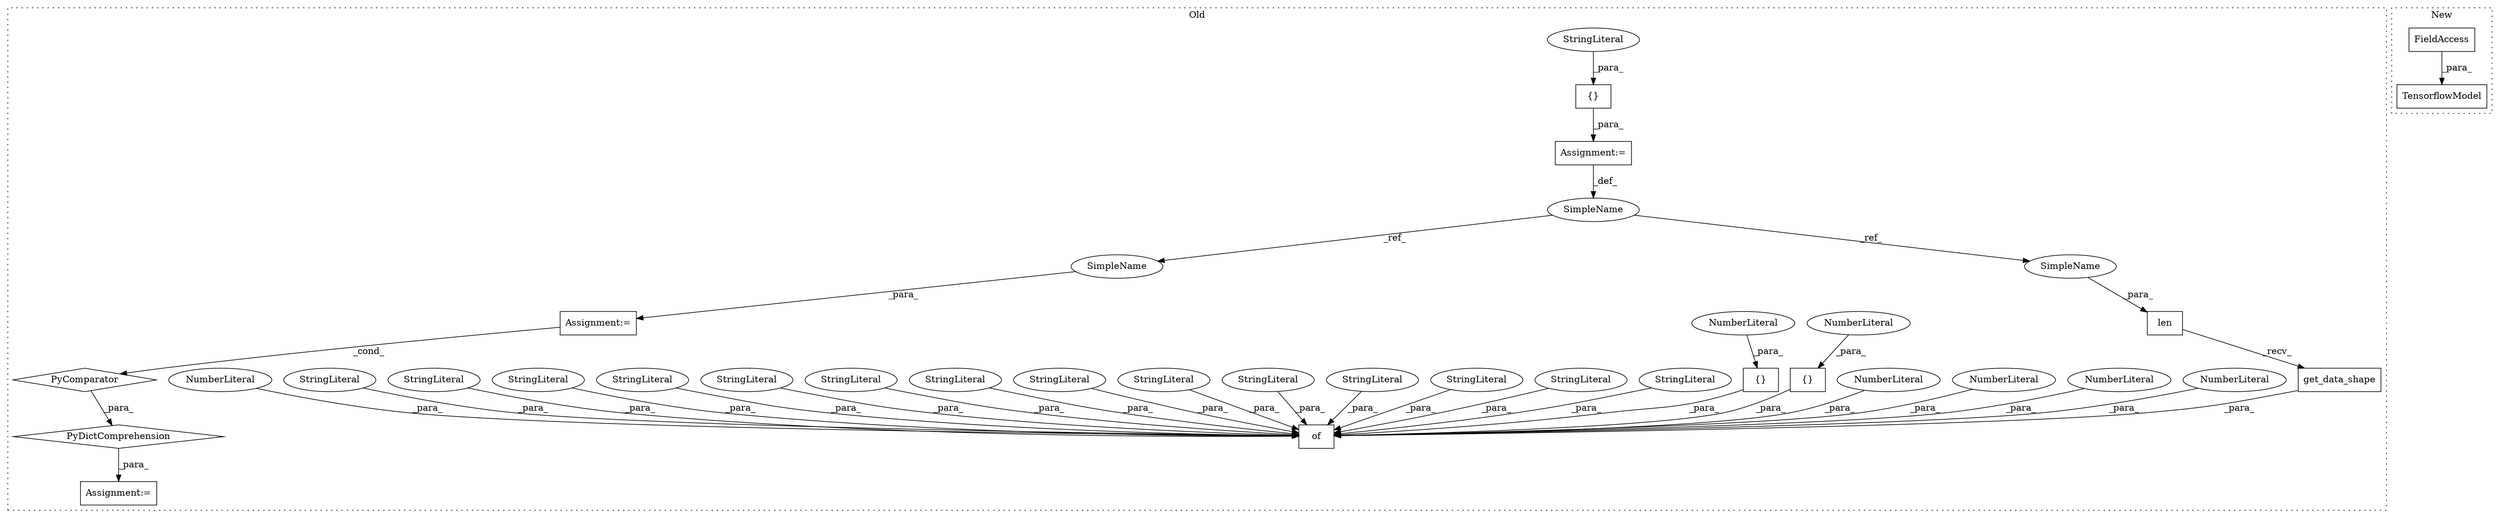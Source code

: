 digraph G {
subgraph cluster0 {
1 [label="of" a="32" s="19916,20269" l="3,1" shape="box"];
3 [label="NumberLiteral" a="34" s="20195" l="3" shape="ellipse"];
4 [label="NumberLiteral" a="34" s="19993" l="5" shape="ellipse"];
5 [label="NumberLiteral" a="34" s="20010" l="3" shape="ellipse"];
6 [label="NumberLiteral" a="34" s="20027" l="2" shape="ellipse"];
7 [label="{}" a="4" s="19942,19947" l="1,1" shape="box"];
8 [label="NumberLiteral" a="34" s="19943" l="4" shape="ellipse"];
9 [label="{}" a="4" s="20178,20182" l="1,1" shape="box"];
10 [label="NumberLiteral" a="34" s="20179" l="3" shape="ellipse"];
11 [label="StringLiteral" a="45" s="20083" l="14" shape="ellipse"];
12 [label="StringLiteral" a="45" s="20199" l="9" shape="ellipse"];
13 [label="StringLiteral" a="45" s="20059" l="13" shape="ellipse"];
14 [label="StringLiteral" a="45" s="20109" l="21" shape="ellipse"];
15 [label="StringLiteral" a="45" s="20213" l="11" shape="ellipse"];
16 [label="StringLiteral" a="45" s="20014" l="12" shape="ellipse"];
17 [label="StringLiteral" a="45" s="20184" l="10" shape="ellipse"];
18 [label="StringLiteral" a="45" s="20225" l="6" shape="ellipse"];
19 [label="StringLiteral" a="45" s="19919" l="13" shape="ellipse"];
20 [label="StringLiteral" a="45" s="20232" l="12" shape="ellipse"];
21 [label="StringLiteral" a="45" s="20030" l="26" shape="ellipse"];
22 [label="StringLiteral" a="45" s="19977" l="15" shape="ellipse"];
23 [label="StringLiteral" a="45" s="19999" l="10" shape="ellipse"];
24 [label="StringLiteral" a="45" s="20148" l="18" shape="ellipse"];
25 [label="get_data_shape" a="32" s="20253" l="16" shape="box"];
26 [label="Assignment:=" a="7" s="19009" l="1" shape="box"];
27 [label="PyDictComprehension" a="110" s="19059" l="119" shape="diamond"];
28 [label="PyComparator" a="113" s="19146" l="24" shape="diamond"];
29 [label="Assignment:=" a="7" s="19047" l="12" shape="box"];
30 [label="Assignment:=" a="7" s="19146" l="24" shape="box"];
31 [label="NumberLiteral" a="34" s="20209" l="3" shape="ellipse"];
32 [label="{}" a="4" s="19022,19030" l="1,1" shape="box"];
33 [label="StringLiteral" a="45" s="19023" l="7" shape="ellipse"];
34 [label="len" a="32" s="19224,19233" l="4,1" shape="box"];
35 [label="SimpleName" a="42" s="19004" l="5" shape="ellipse"];
37 [label="SimpleName" a="42" s="19228" l="5" shape="ellipse"];
38 [label="SimpleName" a="42" s="19156" l="5" shape="ellipse"];
label = "Old";
style="dotted";
}
subgraph cluster1 {
2 [label="TensorflowModel" a="32" s="15892,15939" l="16,1" shape="box"];
36 [label="FieldAccess" a="22" s="15925" l="14" shape="box"];
label = "New";
style="dotted";
}
3 -> 1 [label="_para_"];
4 -> 1 [label="_para_"];
5 -> 1 [label="_para_"];
6 -> 1 [label="_para_"];
7 -> 1 [label="_para_"];
8 -> 7 [label="_para_"];
9 -> 1 [label="_para_"];
10 -> 9 [label="_para_"];
11 -> 1 [label="_para_"];
12 -> 1 [label="_para_"];
13 -> 1 [label="_para_"];
14 -> 1 [label="_para_"];
15 -> 1 [label="_para_"];
16 -> 1 [label="_para_"];
17 -> 1 [label="_para_"];
18 -> 1 [label="_para_"];
19 -> 1 [label="_para_"];
20 -> 1 [label="_para_"];
21 -> 1 [label="_para_"];
22 -> 1 [label="_para_"];
23 -> 1 [label="_para_"];
24 -> 1 [label="_para_"];
25 -> 1 [label="_para_"];
26 -> 35 [label="_def_"];
27 -> 29 [label="_para_"];
28 -> 27 [label="_para_"];
30 -> 28 [label="_cond_"];
31 -> 1 [label="_para_"];
32 -> 26 [label="_para_"];
33 -> 32 [label="_para_"];
34 -> 25 [label="_recv_"];
35 -> 38 [label="_ref_"];
35 -> 37 [label="_ref_"];
36 -> 2 [label="_para_"];
37 -> 34 [label="_para_"];
38 -> 30 [label="_para_"];
}